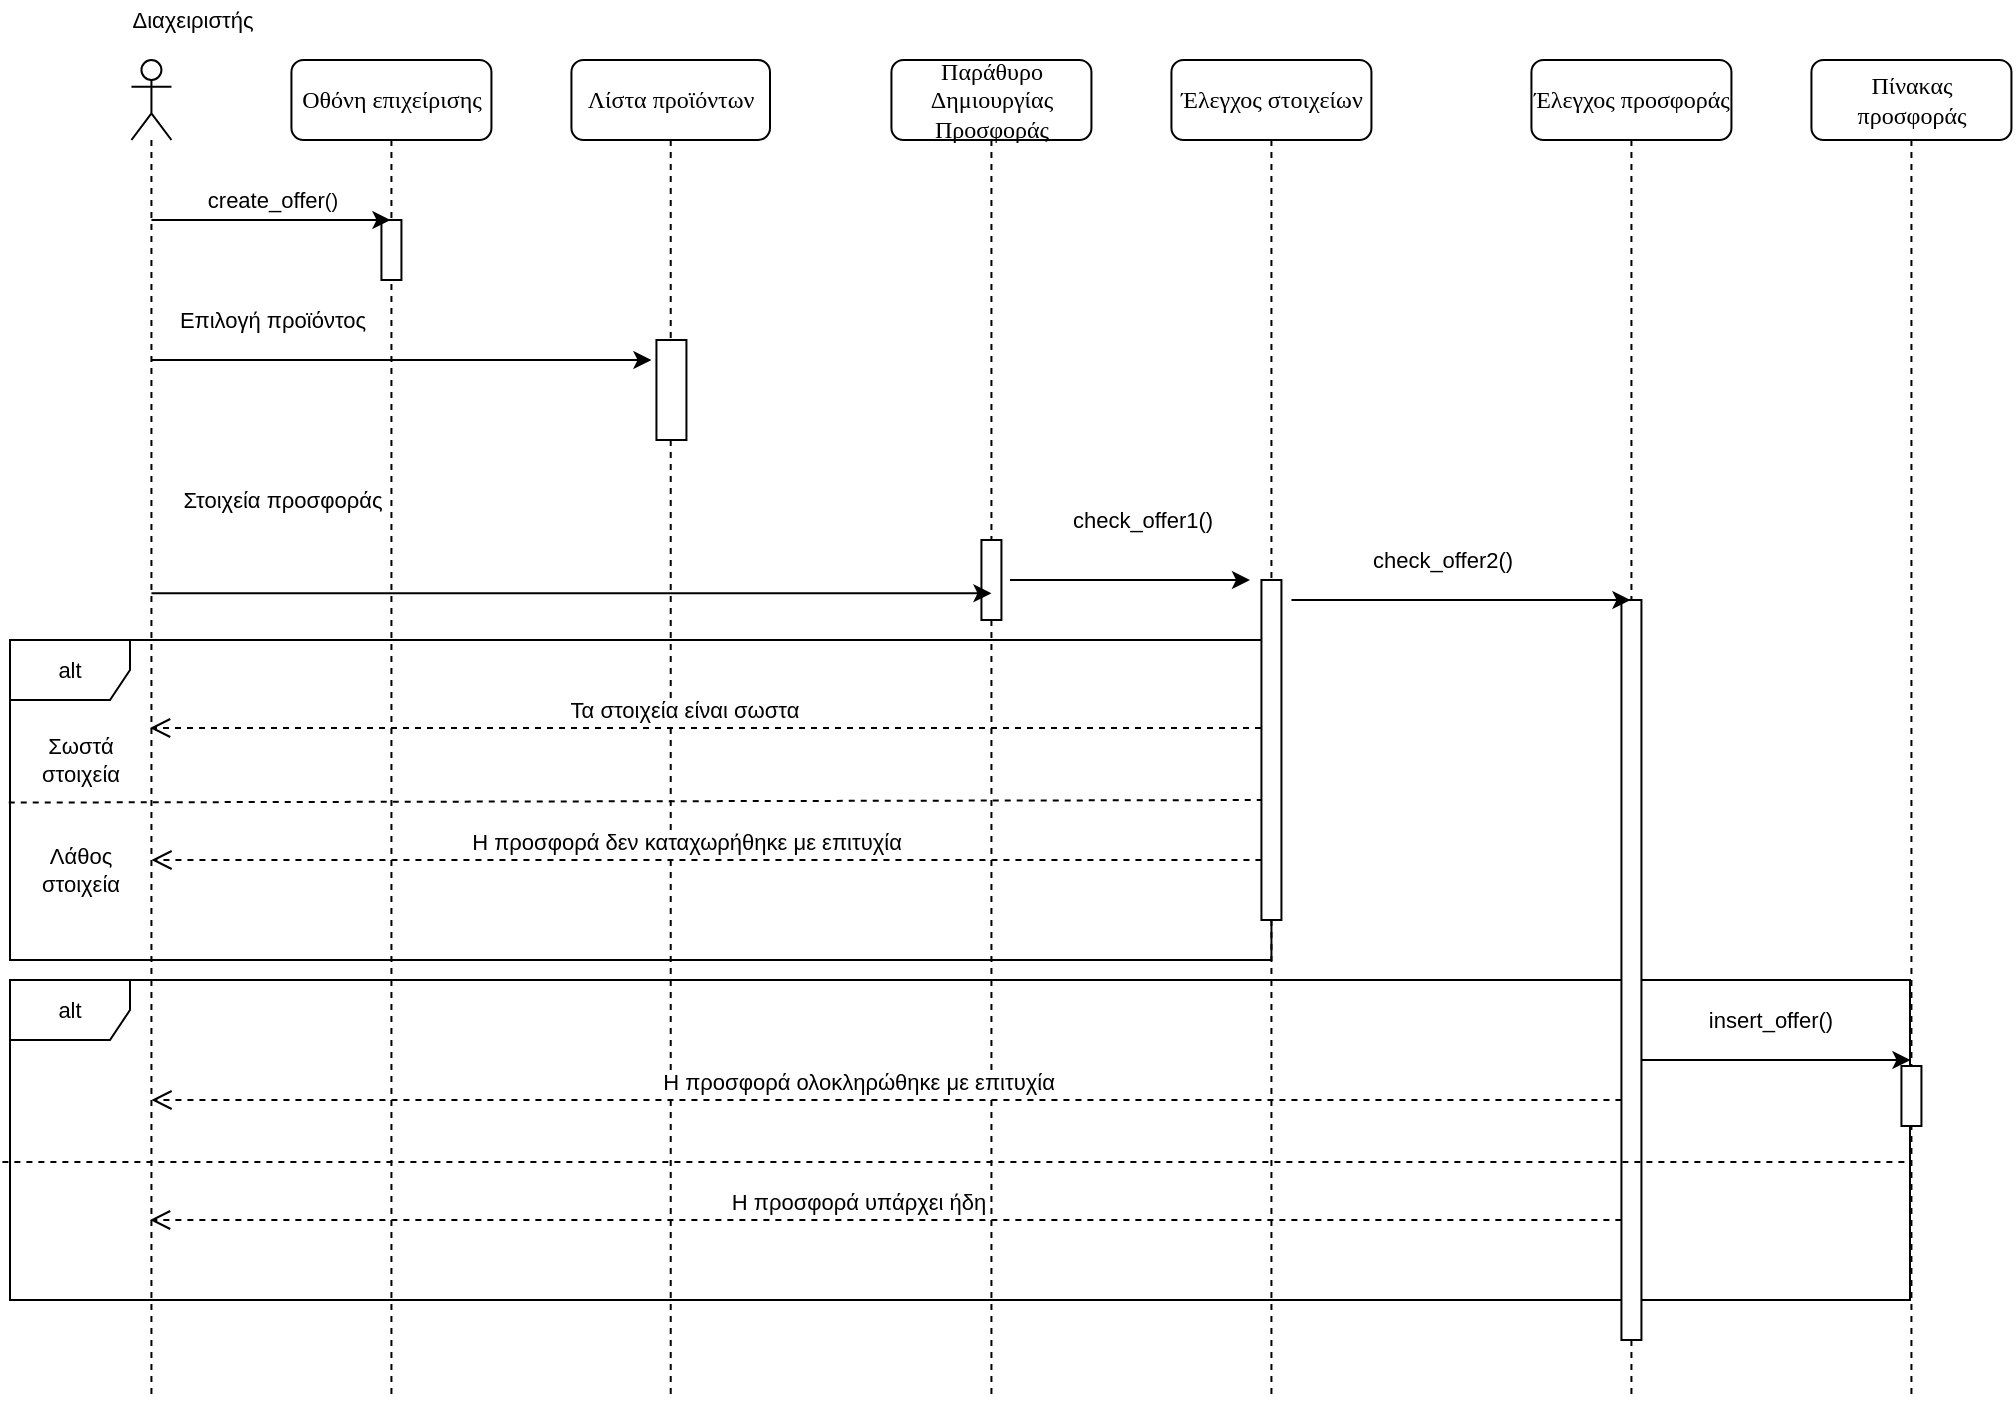 <mxfile version="19.0.3" type="device"><diagram name="Page-1" id="13e1069c-82ec-6db2-03f1-153e76fe0fe0"><mxGraphModel dx="1081" dy="879" grid="1" gridSize="10" guides="1" tooltips="1" connect="1" arrows="1" fold="1" page="1" pageScale="1" pageWidth="1100" pageHeight="850" background="none" math="0" shadow="0"><root><mxCell id="0"/><mxCell id="1" parent="0"/><mxCell id="T1rZMAi_eY2sWTw2bTsI-41" value="alt" style="shape=umlFrame;whiteSpace=wrap;html=1;fontSize=11;" vertex="1" parent="1"><mxGeometry x="50" y="550" width="950" height="160" as="geometry"/></mxCell><mxCell id="7baba1c4bc27f4b0-2" value="Λίστα προϊόντων" style="shape=umlLifeline;perimeter=lifelinePerimeter;whiteSpace=wrap;html=1;container=1;collapsible=0;recursiveResize=0;outlineConnect=0;rounded=1;shadow=0;comic=0;labelBackgroundColor=none;strokeWidth=1;fontFamily=Verdana;fontSize=12;align=center;" parent="1" vertex="1"><mxGeometry x="330.72" y="90" width="99.28" height="670" as="geometry"/></mxCell><mxCell id="7baba1c4bc27f4b0-10" value="" style="html=1;points=[];perimeter=orthogonalPerimeter;rounded=0;shadow=0;comic=0;labelBackgroundColor=none;strokeWidth=1;fontFamily=Verdana;fontSize=12;align=center;" parent="7baba1c4bc27f4b0-2" vertex="1"><mxGeometry x="42.5" y="140" width="15" height="50" as="geometry"/></mxCell><mxCell id="T1rZMAi_eY2sWTw2bTsI-13" value="alt" style="shape=umlFrame;whiteSpace=wrap;html=1;fontSize=11;" vertex="1" parent="7baba1c4bc27f4b0-2"><mxGeometry x="-280.72" y="290" width="630.72" height="160" as="geometry"/></mxCell><mxCell id="T1rZMAi_eY2sWTw2bTsI-18" value="" style="endArrow=none;dashed=1;html=1;rounded=0;fontSize=11;entryX=1.001;entryY=0.5;entryDx=0;entryDy=0;entryPerimeter=0;exitX=-0.001;exitY=0.508;exitDx=0;exitDy=0;exitPerimeter=0;" edge="1" parent="7baba1c4bc27f4b0-2" source="T1rZMAi_eY2sWTw2bTsI-13" target="T1rZMAi_eY2sWTw2bTsI-13"><mxGeometry width="50" height="50" relative="1" as="geometry"><mxPoint x="40" y="340" as="sourcePoint"/><mxPoint x="90" y="290" as="targetPoint"/></mxGeometry></mxCell><mxCell id="T1rZMAi_eY2sWTw2bTsI-20" value="" style="endArrow=classic;html=1;rounded=0;fontSize=11;" edge="1" parent="7baba1c4bc27f4b0-2"><mxGeometry width="50" height="50" relative="1" as="geometry"><mxPoint x="219.28" y="260" as="sourcePoint"/><mxPoint x="339.28" y="260" as="targetPoint"/><Array as="points"><mxPoint x="279.28" y="260"/></Array></mxGeometry></mxCell><mxCell id="T1rZMAi_eY2sWTw2bTsI-37" value="&lt;span lang=&quot;EL&quot;&gt;Τα στοιχεία είναι σωστα&lt;br&gt;&lt;/span&gt;" style="html=1;verticalAlign=bottom;endArrow=open;dashed=1;endSize=8;rounded=0;fontSize=11;exitX=0.124;exitY=0.483;exitDx=0;exitDy=0;exitPerimeter=0;" edge="1" parent="7baba1c4bc27f4b0-2"><mxGeometry x="0.038" relative="1" as="geometry"><mxPoint x="344.78" y="334" as="sourcePoint"/><mxPoint x="-210.72" y="334" as="targetPoint"/><mxPoint as="offset"/></mxGeometry></mxCell><mxCell id="T1rZMAi_eY2sWTw2bTsI-42" value="Σωστά&lt;br&gt;στοιχεία" style="text;html=1;align=center;verticalAlign=middle;resizable=0;points=[];autosize=1;strokeColor=none;fillColor=none;fontSize=11;" vertex="1" parent="7baba1c4bc27f4b0-2"><mxGeometry x="-270.72" y="335" width="50" height="30" as="geometry"/></mxCell><mxCell id="7baba1c4bc27f4b0-3" value="Παράθυρο Δημιουργίας Προσφοράς" style="shape=umlLifeline;perimeter=lifelinePerimeter;whiteSpace=wrap;html=1;container=1;collapsible=0;recursiveResize=0;outlineConnect=0;rounded=1;shadow=0;comic=0;labelBackgroundColor=none;strokeWidth=1;fontFamily=Verdana;fontSize=12;align=center;" parent="1" vertex="1"><mxGeometry x="490.72" y="90" width="100" height="670" as="geometry"/></mxCell><mxCell id="T1rZMAi_eY2sWTw2bTsI-8" value="" style="html=1;points=[];perimeter=orthogonalPerimeter;rounded=0;shadow=0;comic=0;labelBackgroundColor=none;strokeWidth=1;fontFamily=Verdana;fontSize=12;align=center;" vertex="1" parent="7baba1c4bc27f4b0-3"><mxGeometry x="45" y="240" width="10" height="40" as="geometry"/></mxCell><mxCell id="T1rZMAi_eY2sWTw2bTsI-36" value="&lt;span lang=&quot;EL&quot;&gt;Η προσφορά δεν καταχωρήθηκε με επιτυχία&lt;/span&gt;" style="html=1;verticalAlign=bottom;endArrow=open;dashed=1;endSize=8;rounded=0;fontSize=11;exitX=0.124;exitY=0.483;exitDx=0;exitDy=0;exitPerimeter=0;" edge="1" parent="7baba1c4bc27f4b0-3" target="T1rZMAi_eY2sWTw2bTsI-1"><mxGeometry x="0.038" relative="1" as="geometry"><mxPoint x="185" y="400.0" as="sourcePoint"/><mxPoint x="-231.74" y="400.0" as="targetPoint"/><mxPoint as="offset"/></mxGeometry></mxCell><mxCell id="T1rZMAi_eY2sWTw2bTsI-48" value="&lt;span lang=&quot;EL&quot;&gt;Η προσφορά υπάρχει ήδη&lt;br&gt;&lt;/span&gt;" style="html=1;verticalAlign=bottom;endArrow=open;dashed=1;endSize=8;rounded=0;fontSize=11;exitX=0.124;exitY=0.483;exitDx=0;exitDy=0;exitPerimeter=0;" edge="1" parent="7baba1c4bc27f4b0-3"><mxGeometry x="0.038" relative="1" as="geometry"><mxPoint x="364.96" y="580.0" as="sourcePoint"/><mxPoint x="-370.716" y="580.0" as="targetPoint"/><mxPoint as="offset"/></mxGeometry></mxCell><mxCell id="7baba1c4bc27f4b0-4" value="Έλεγχος στοιχείων" style="shape=umlLifeline;perimeter=lifelinePerimeter;whiteSpace=wrap;html=1;container=1;collapsible=0;recursiveResize=0;outlineConnect=0;rounded=1;shadow=0;comic=0;labelBackgroundColor=none;strokeWidth=1;fontFamily=Verdana;fontSize=12;align=center;" parent="1" vertex="1"><mxGeometry x="630.72" y="90" width="100" height="670" as="geometry"/></mxCell><mxCell id="T1rZMAi_eY2sWTw2bTsI-35" value="" style="html=1;points=[];perimeter=orthogonalPerimeter;rounded=0;shadow=0;comic=0;labelBackgroundColor=none;strokeWidth=1;fontFamily=Verdana;fontSize=12;align=center;" vertex="1" parent="7baba1c4bc27f4b0-4"><mxGeometry x="45" y="260" width="10" height="170" as="geometry"/></mxCell><mxCell id="T1rZMAi_eY2sWTw2bTsI-44" value="&lt;span lang=&quot;EL&quot;&gt;Η προσφορά ολοκληρώθηκε με επιτυχία&lt;br&gt;&lt;/span&gt;" style="html=1;verticalAlign=bottom;endArrow=open;dashed=1;endSize=8;rounded=0;fontSize=11;exitX=0.124;exitY=0.483;exitDx=0;exitDy=0;exitPerimeter=0;" edge="1" parent="7baba1c4bc27f4b0-4" target="T1rZMAi_eY2sWTw2bTsI-1"><mxGeometry x="0.038" relative="1" as="geometry"><mxPoint x="225.0" y="520" as="sourcePoint"/><mxPoint x="-330.5" y="520" as="targetPoint"/><mxPoint as="offset"/></mxGeometry></mxCell><mxCell id="7baba1c4bc27f4b0-8" value="Οθόνη επιχείρισης" style="shape=umlLifeline;perimeter=lifelinePerimeter;whiteSpace=wrap;html=1;container=1;collapsible=0;recursiveResize=0;outlineConnect=0;rounded=1;shadow=0;comic=0;labelBackgroundColor=none;strokeWidth=1;fontFamily=Verdana;fontSize=12;align=center;" parent="1" vertex="1"><mxGeometry x="190.72" y="90" width="100" height="670" as="geometry"/></mxCell><mxCell id="7baba1c4bc27f4b0-9" value="" style="html=1;points=[];perimeter=orthogonalPerimeter;rounded=0;shadow=0;comic=0;labelBackgroundColor=none;strokeWidth=1;fontFamily=Verdana;fontSize=12;align=center;" parent="7baba1c4bc27f4b0-8" vertex="1"><mxGeometry x="45" y="80" width="10" height="30" as="geometry"/></mxCell><mxCell id="T1rZMAi_eY2sWTw2bTsI-4" value="&lt;font style=&quot;font-size: 11px;&quot;&gt;create_offer&lt;/font&gt;()" style="text;html=1;align=center;verticalAlign=middle;resizable=0;points=[];autosize=1;strokeColor=none;fillColor=none;fontSize=10;" vertex="1" parent="7baba1c4bc27f4b0-8"><mxGeometry x="-50" y="60" width="80" height="20" as="geometry"/></mxCell><mxCell id="T1rZMAi_eY2sWTw2bTsI-6" value="Στοιχεία προσφοράς" style="text;html=1;align=center;verticalAlign=middle;resizable=0;points=[];autosize=1;strokeColor=none;fillColor=none;fontSize=11;" vertex="1" parent="7baba1c4bc27f4b0-8"><mxGeometry x="-60" y="210" width="110" height="20" as="geometry"/></mxCell><mxCell id="T1rZMAi_eY2sWTw2bTsI-11" value="Επιλογή προϊόντος" style="text;html=1;align=center;verticalAlign=middle;resizable=0;points=[];autosize=1;strokeColor=none;fillColor=none;fontSize=11;" vertex="1" parent="7baba1c4bc27f4b0-8"><mxGeometry x="-65" y="120" width="110" height="20" as="geometry"/></mxCell><mxCell id="T1rZMAi_eY2sWTw2bTsI-1" value="" style="shape=umlLifeline;participant=umlActor;perimeter=lifelinePerimeter;whiteSpace=wrap;html=1;container=1;collapsible=0;recursiveResize=0;verticalAlign=top;spacingTop=36;outlineConnect=0;fontSize=10;" vertex="1" parent="1"><mxGeometry x="110.72" y="90" width="20" height="670" as="geometry"/></mxCell><mxCell id="T1rZMAi_eY2sWTw2bTsI-3" value="" style="endArrow=classic;html=1;rounded=0;fontSize=10;" edge="1" parent="1" source="T1rZMAi_eY2sWTw2bTsI-1" target="7baba1c4bc27f4b0-8"><mxGeometry width="50" height="50" relative="1" as="geometry"><mxPoint x="300.72" y="370" as="sourcePoint"/><mxPoint x="350.72" y="320" as="targetPoint"/><Array as="points"><mxPoint x="160.72" y="170"/></Array></mxGeometry></mxCell><mxCell id="T1rZMAi_eY2sWTw2bTsI-5" value="" style="endArrow=classic;html=1;rounded=0;fontSize=11;entryX=0.5;entryY=0.398;entryDx=0;entryDy=0;entryPerimeter=0;" edge="1" parent="1" source="T1rZMAi_eY2sWTw2bTsI-1" target="7baba1c4bc27f4b0-3"><mxGeometry width="50" height="50" relative="1" as="geometry"><mxPoint x="300.72" y="370" as="sourcePoint"/><mxPoint x="350.72" y="320" as="targetPoint"/></mxGeometry></mxCell><mxCell id="T1rZMAi_eY2sWTw2bTsI-9" value="Διαχειριστής" style="text;html=1;align=center;verticalAlign=middle;resizable=0;points=[];autosize=1;strokeColor=none;fillColor=none;fontSize=11;" vertex="1" parent="1"><mxGeometry x="100.72" y="60" width="80" height="20" as="geometry"/></mxCell><mxCell id="T1rZMAi_eY2sWTw2bTsI-12" value="" style="endArrow=classic;html=1;rounded=0;fontSize=11;" edge="1" parent="1" source="T1rZMAi_eY2sWTw2bTsI-1"><mxGeometry width="50" height="50" relative="1" as="geometry"><mxPoint x="390.72" y="350" as="sourcePoint"/><mxPoint x="370.72" y="240" as="targetPoint"/><Array as="points"><mxPoint x="280.72" y="240"/></Array></mxGeometry></mxCell><mxCell id="T1rZMAi_eY2sWTw2bTsI-24" value="check_offer1()" style="text;html=1;align=center;verticalAlign=middle;resizable=0;points=[];autosize=1;strokeColor=none;fillColor=none;fontSize=11;" vertex="1" parent="1"><mxGeometry x="570.72" y="310" width="90" height="20" as="geometry"/></mxCell><mxCell id="T1rZMAi_eY2sWTw2bTsI-27" value="Έλεγχος προσφοράς" style="shape=umlLifeline;perimeter=lifelinePerimeter;whiteSpace=wrap;html=1;container=1;collapsible=0;recursiveResize=0;outlineConnect=0;rounded=1;shadow=0;comic=0;labelBackgroundColor=none;strokeWidth=1;fontFamily=Verdana;fontSize=12;align=center;" vertex="1" parent="1"><mxGeometry x="810.72" y="90" width="100" height="670" as="geometry"/></mxCell><mxCell id="T1rZMAi_eY2sWTw2bTsI-38" value="" style="html=1;points=[];perimeter=orthogonalPerimeter;rounded=0;shadow=0;comic=0;labelBackgroundColor=none;strokeWidth=1;fontFamily=Verdana;fontSize=12;align=center;" vertex="1" parent="T1rZMAi_eY2sWTw2bTsI-27"><mxGeometry x="45" y="270" width="10" height="370" as="geometry"/></mxCell><mxCell id="T1rZMAi_eY2sWTw2bTsI-29" value="Πίνακας προσφοράς" style="shape=umlLifeline;perimeter=lifelinePerimeter;whiteSpace=wrap;html=1;container=1;collapsible=0;recursiveResize=0;outlineConnect=0;rounded=1;shadow=0;comic=0;labelBackgroundColor=none;strokeWidth=1;fontFamily=Verdana;fontSize=12;align=center;" vertex="1" parent="1"><mxGeometry x="950.72" y="90" width="100" height="670" as="geometry"/></mxCell><mxCell id="T1rZMAi_eY2sWTw2bTsI-45" value="" style="endArrow=classic;html=1;rounded=0;fontSize=11;" edge="1" parent="T1rZMAi_eY2sWTw2bTsI-29" target="T1rZMAi_eY2sWTw2bTsI-29"><mxGeometry width="50" height="50" relative="1" as="geometry"><mxPoint x="-85" y="500.0" as="sourcePoint"/><mxPoint x="35" y="500.0" as="targetPoint"/><Array as="points"><mxPoint x="-25" y="500"/></Array></mxGeometry></mxCell><mxCell id="T1rZMAi_eY2sWTw2bTsI-47" value="" style="html=1;points=[];perimeter=orthogonalPerimeter;rounded=0;shadow=0;comic=0;labelBackgroundColor=none;strokeWidth=1;fontFamily=Verdana;fontSize=12;align=center;" vertex="1" parent="T1rZMAi_eY2sWTw2bTsI-29"><mxGeometry x="45" y="503" width="10" height="30" as="geometry"/></mxCell><mxCell id="T1rZMAi_eY2sWTw2bTsI-39" value="" style="endArrow=classic;html=1;rounded=0;fontSize=11;" edge="1" parent="1" target="T1rZMAi_eY2sWTw2bTsI-27"><mxGeometry width="50" height="50" relative="1" as="geometry"><mxPoint x="690.72" y="360" as="sourcePoint"/><mxPoint x="810.72" y="360" as="targetPoint"/><Array as="points"><mxPoint x="750.72" y="360"/></Array></mxGeometry></mxCell><mxCell id="T1rZMAi_eY2sWTw2bTsI-40" value="check_offer2()" style="text;html=1;align=center;verticalAlign=middle;resizable=0;points=[];autosize=1;strokeColor=none;fillColor=none;fontSize=11;" vertex="1" parent="1"><mxGeometry x="720.72" y="330" width="90" height="20" as="geometry"/></mxCell><mxCell id="T1rZMAi_eY2sWTw2bTsI-22" value="Λάθος &lt;br&gt;στοιχεία" style="text;html=1;align=center;verticalAlign=middle;resizable=0;points=[];autosize=1;strokeColor=none;fillColor=none;fontSize=11;" vertex="1" parent="1"><mxGeometry x="60" y="480" width="50" height="30" as="geometry"/></mxCell><mxCell id="T1rZMAi_eY2sWTw2bTsI-46" value="insert_offer()" style="text;html=1;align=center;verticalAlign=middle;resizable=0;points=[];autosize=1;strokeColor=none;fillColor=none;fontSize=11;" vertex="1" parent="1"><mxGeometry x="890" y="560" width="80" height="20" as="geometry"/></mxCell><mxCell id="T1rZMAi_eY2sWTw2bTsI-43" value="" style="endArrow=none;dashed=1;html=1;rounded=0;fontSize=11;exitX=-0.004;exitY=0.569;exitDx=0;exitDy=0;exitPerimeter=0;" edge="1" parent="1" source="T1rZMAi_eY2sWTw2bTsI-41" target="T1rZMAi_eY2sWTw2bTsI-29"><mxGeometry width="50" height="50" relative="1" as="geometry"><mxPoint x="239.999" y="639.28" as="sourcePoint"/><mxPoint x="860.22" y="639.28" as="targetPoint"/></mxGeometry></mxCell></root></mxGraphModel></diagram></mxfile>